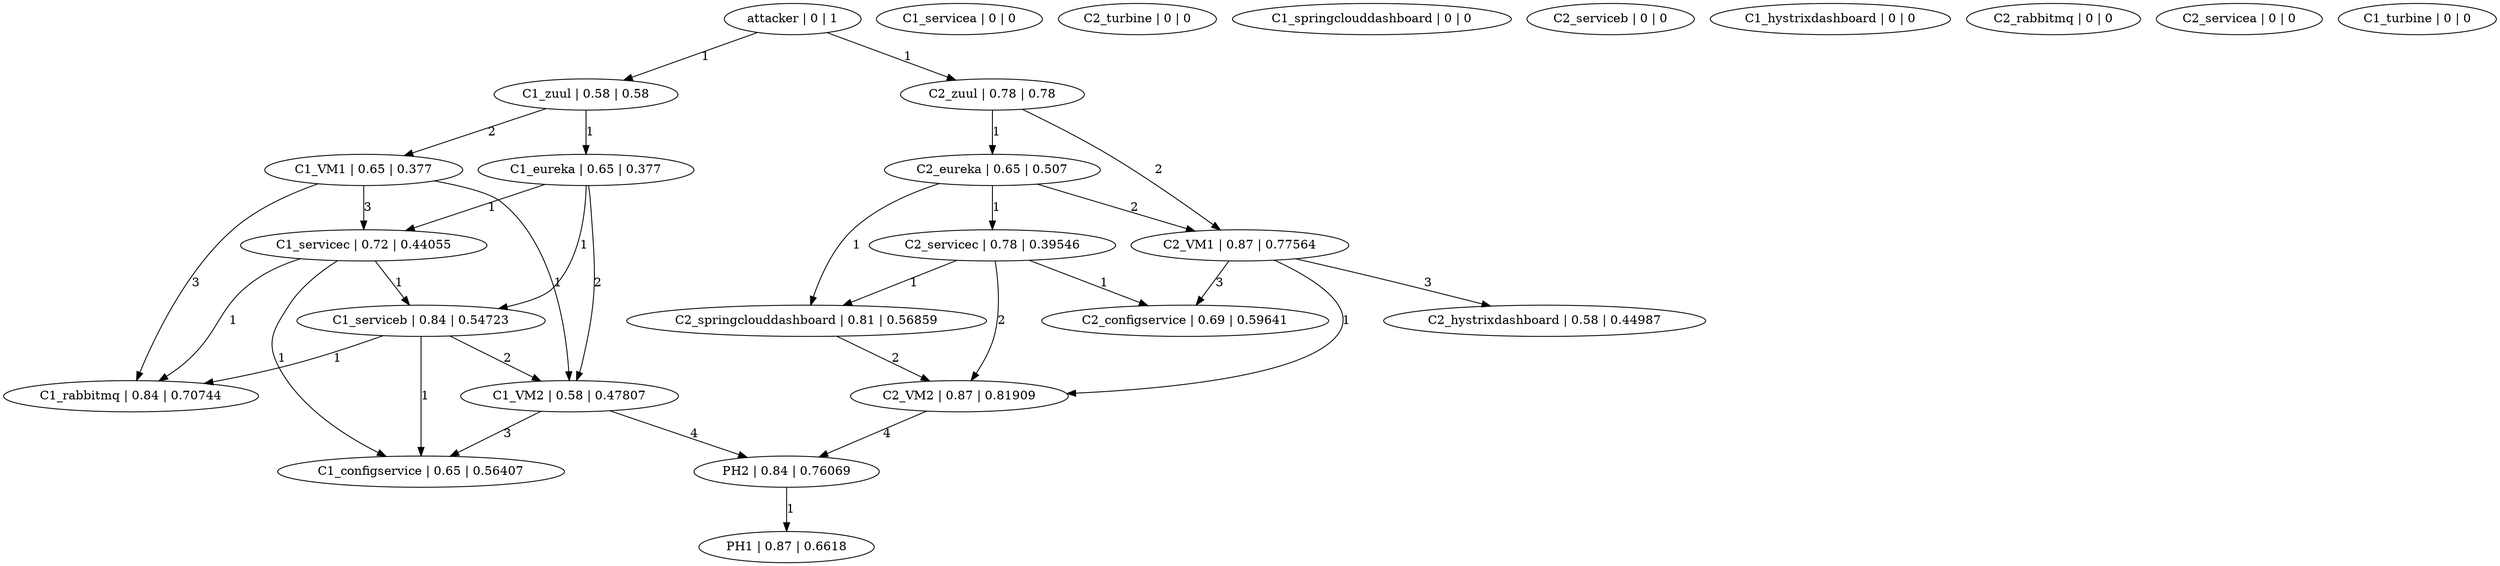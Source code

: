 digraph G {
C1_VM1 [label="C1_VM1 | 0.65 | 0.377"];
C2_zuul [label="C2_zuul | 0.78 | 0.78"];
C2_servicec [label="C2_servicec | 0.78 | 0.39546"];
C1_servicec [label="C1_servicec | 0.72 | 0.44055"];
C1_zuul [label="C1_zuul | 0.58 | 0.58"];
C2_springclouddashboard [label="C2_springclouddashboard | 0.81 | 0.56859"];
C1_servicea [label="C1_servicea | 0 | 0"];
C1_serviceb [label="C1_serviceb | 0.84 | 0.54723"];
C2_turbine [label="C2_turbine | 0 | 0"];
attacker [label="attacker | 0 | 1"];
C1_springclouddashboard [label="C1_springclouddashboard | 0 | 0"];
C2_serviceb [label="C2_serviceb | 0 | 0"];
C1_hystrixdashboard [label="C1_hystrixdashboard | 0 | 0"];
C2_rabbitmq [label="C2_rabbitmq | 0 | 0"];
PH2 [label="PH2 | 0.84 | 0.76069"];
C1_configservice [label="C1_configservice | 0.65 | 0.56407"];
C2_VM2 [label="C2_VM2 | 0.87 | 0.81909"];
C1_rabbitmq [label="C1_rabbitmq | 0.84 | 0.70744"];
C2_servicea [label="C2_servicea | 0 | 0"];
C2_eureka [label="C2_eureka | 0.65 | 0.507"];
C2_configservice [label="C2_configservice | 0.69 | 0.59641"];
C1_eureka [label="C1_eureka | 0.65 | 0.377"];
PH1 [label="PH1 | 0.87 | 0.6618"];
C2_hystrixdashboard [label="C2_hystrixdashboard | 0.58 | 0.44987"];
C1_VM2 [label="C1_VM2 | 0.58 | 0.47807"];
C1_turbine [label="C1_turbine | 0 | 0"];
C2_VM1 [label="C2_VM1 | 0.87 | 0.77564"];
attacker -> C1_zuul [label=1];
attacker -> C2_zuul [label=1];
C1_zuul -> C1_eureka [label=1];
C1_zuul -> C1_VM1 [label=2];
C2_zuul -> C2_eureka [label=1];
C2_zuul -> C2_VM1 [label=2];
C1_eureka -> C1_servicec [label=1];
C1_eureka -> C1_serviceb [label=1];
C1_eureka -> C1_VM2 [label=2];
C1_VM1 -> C1_servicec [label=3];
C1_VM1 -> C1_rabbitmq [label=3];
C1_VM1 -> C1_VM2 [label=1];
C2_eureka -> C2_servicec [label=1];
C2_eureka -> C2_springclouddashboard [label=1];
C2_eureka -> C2_VM1 [label=2];
C2_VM1 -> C2_configservice [label=3];
C2_VM1 -> C2_hystrixdashboard [label=3];
C2_VM1 -> C2_VM2 [label=1];
C1_servicec -> C1_serviceb [label=1];
C1_servicec -> C1_rabbitmq [label=1];
C1_servicec -> C1_configservice [label=1];
C1_serviceb -> C1_rabbitmq [label=1];
C1_serviceb -> C1_configservice [label=1];
C1_serviceb -> C1_VM2 [label=2];
C1_VM2 -> C1_configservice [label=3];
C1_VM2 -> PH2 [label=4];
C2_servicec -> C2_configservice [label=1];
C2_servicec -> C2_springclouddashboard [label=1];
C2_servicec -> C2_VM2 [label=2];
C2_springclouddashboard -> C2_VM2 [label=2];
C2_VM2 -> PH2 [label=4];
PH2 -> PH1 [label=1];
}
